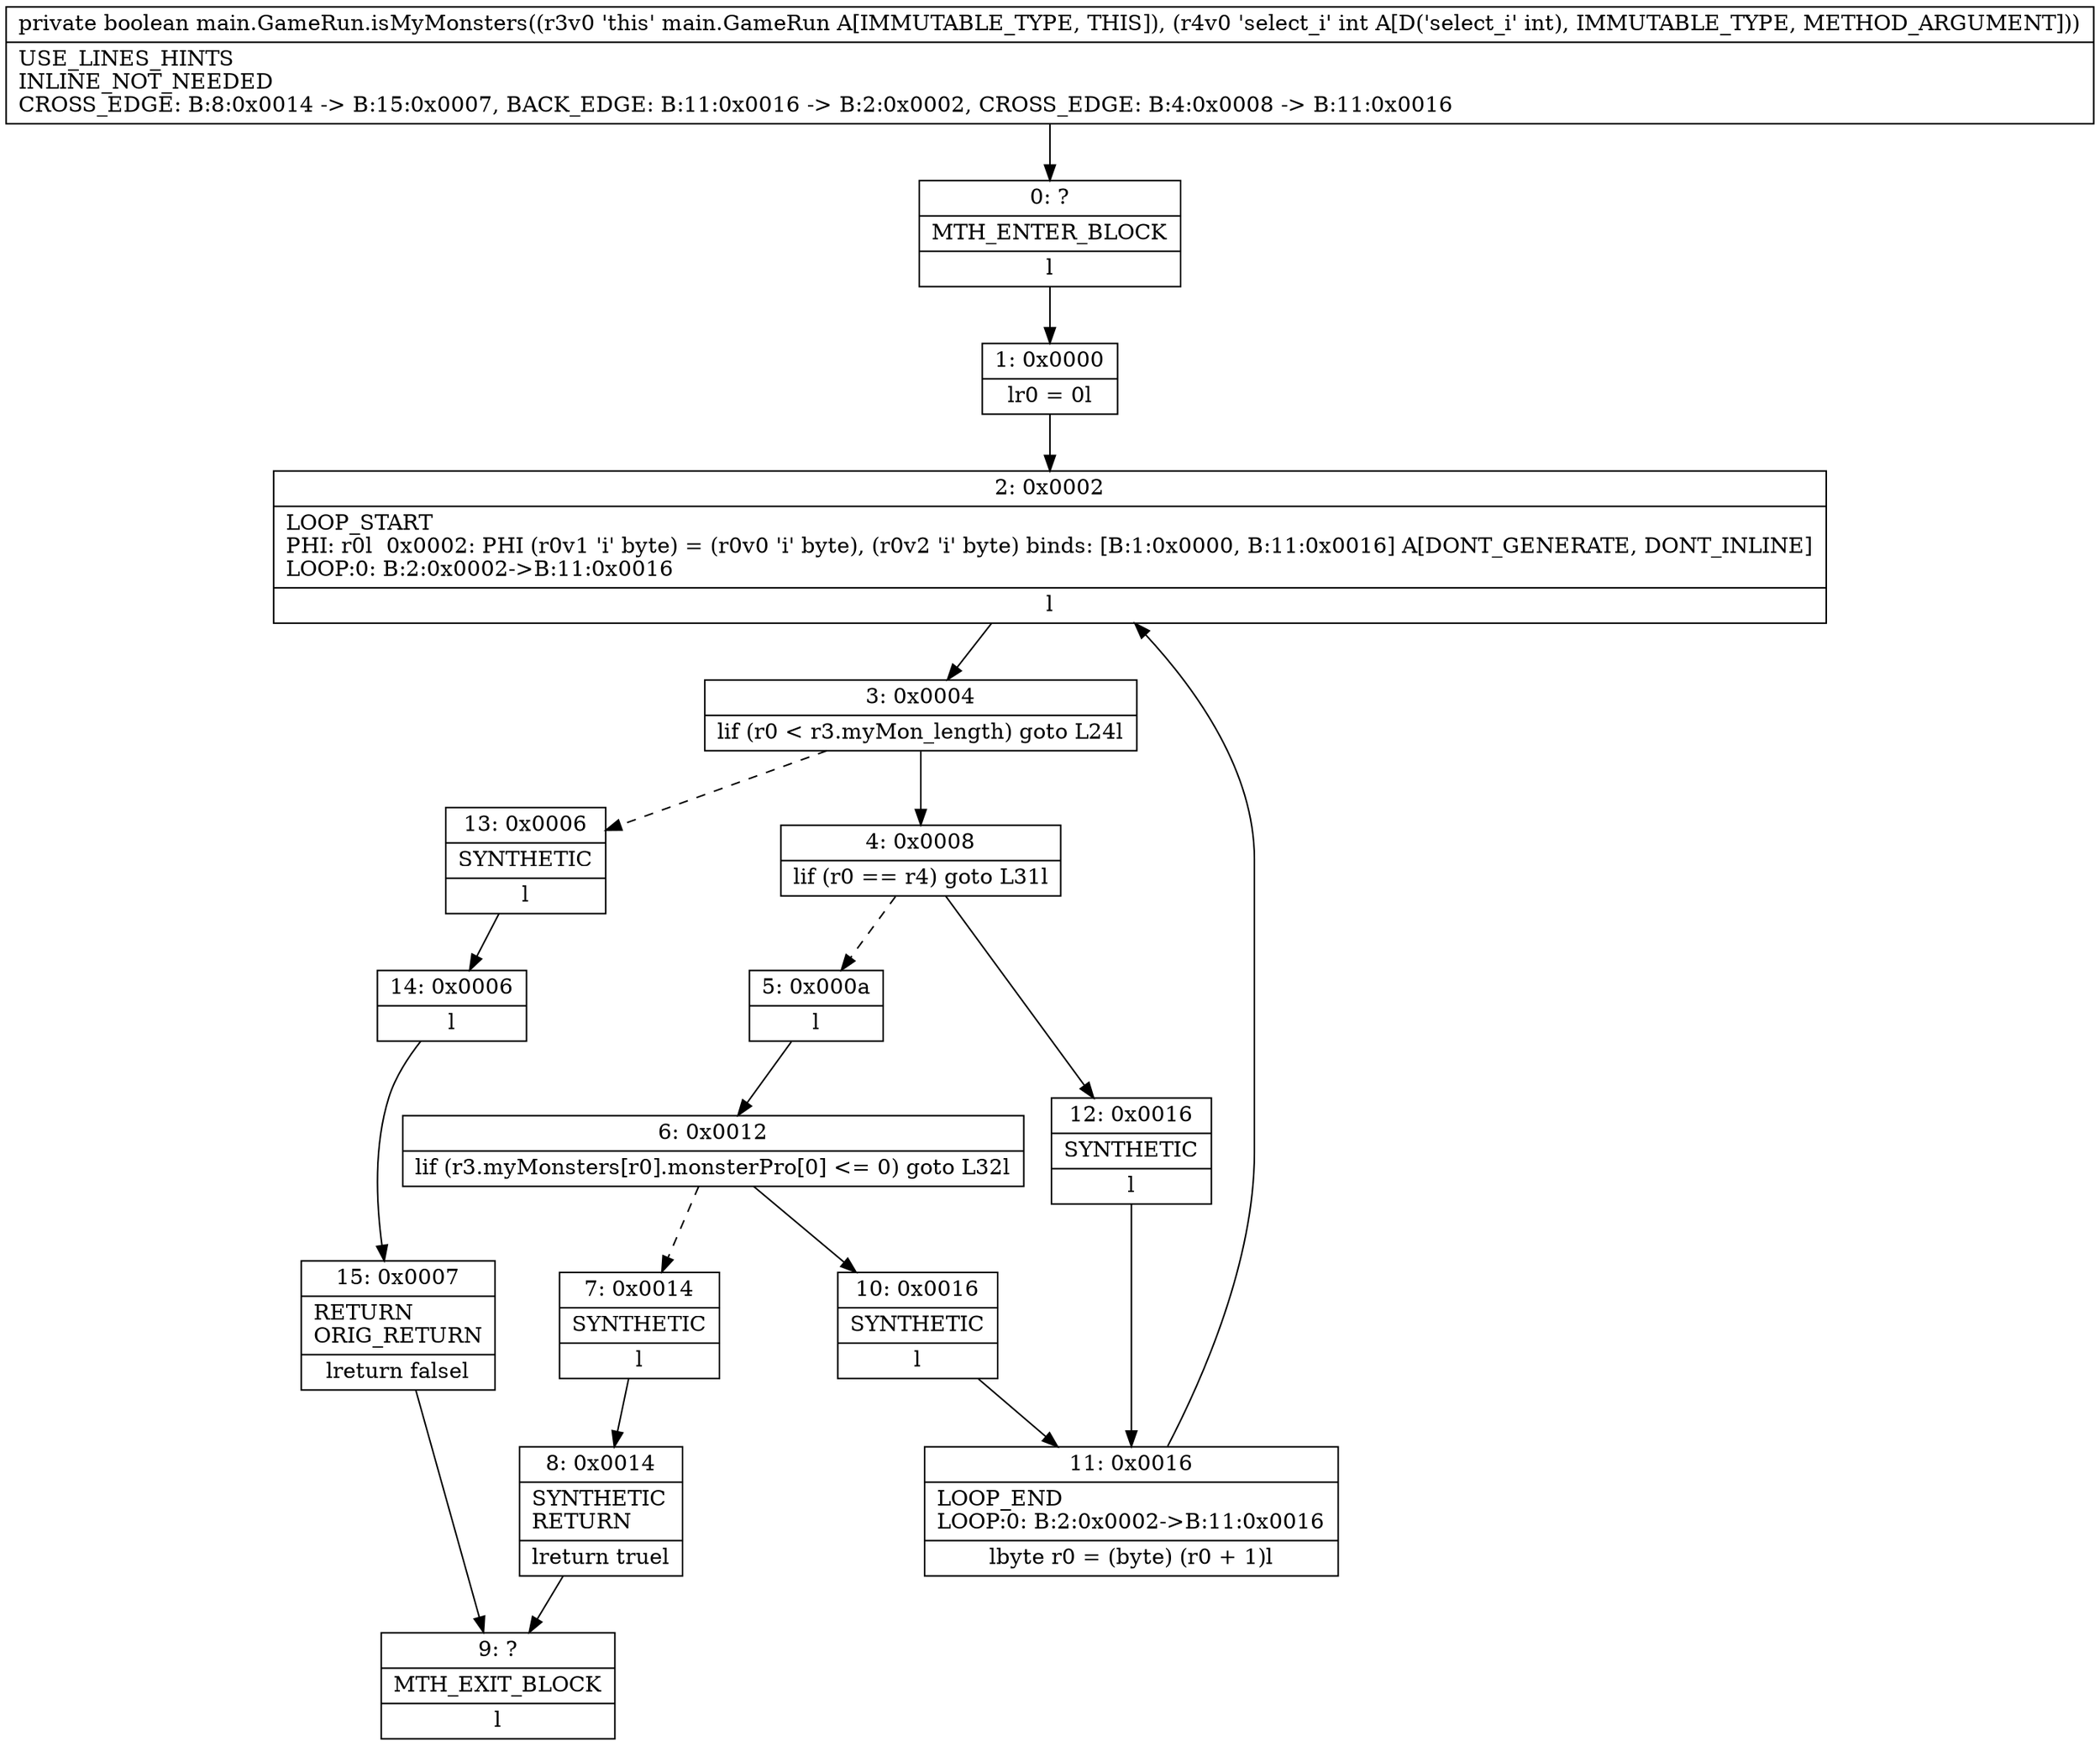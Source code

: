 digraph "CFG formain.GameRun.isMyMonsters(I)Z" {
Node_0 [shape=record,label="{0\:\ ?|MTH_ENTER_BLOCK\l|l}"];
Node_1 [shape=record,label="{1\:\ 0x0000|lr0 = 0l}"];
Node_2 [shape=record,label="{2\:\ 0x0002|LOOP_START\lPHI: r0l  0x0002: PHI (r0v1 'i' byte) = (r0v0 'i' byte), (r0v2 'i' byte) binds: [B:1:0x0000, B:11:0x0016] A[DONT_GENERATE, DONT_INLINE]\lLOOP:0: B:2:0x0002\-\>B:11:0x0016\l|l}"];
Node_3 [shape=record,label="{3\:\ 0x0004|lif (r0 \< r3.myMon_length) goto L24l}"];
Node_4 [shape=record,label="{4\:\ 0x0008|lif (r0 == r4) goto L31l}"];
Node_5 [shape=record,label="{5\:\ 0x000a|l}"];
Node_6 [shape=record,label="{6\:\ 0x0012|lif (r3.myMonsters[r0].monsterPro[0] \<= 0) goto L32l}"];
Node_7 [shape=record,label="{7\:\ 0x0014|SYNTHETIC\l|l}"];
Node_8 [shape=record,label="{8\:\ 0x0014|SYNTHETIC\lRETURN\l|lreturn truel}"];
Node_9 [shape=record,label="{9\:\ ?|MTH_EXIT_BLOCK\l|l}"];
Node_10 [shape=record,label="{10\:\ 0x0016|SYNTHETIC\l|l}"];
Node_11 [shape=record,label="{11\:\ 0x0016|LOOP_END\lLOOP:0: B:2:0x0002\-\>B:11:0x0016\l|lbyte r0 = (byte) (r0 + 1)l}"];
Node_12 [shape=record,label="{12\:\ 0x0016|SYNTHETIC\l|l}"];
Node_13 [shape=record,label="{13\:\ 0x0006|SYNTHETIC\l|l}"];
Node_14 [shape=record,label="{14\:\ 0x0006|l}"];
Node_15 [shape=record,label="{15\:\ 0x0007|RETURN\lORIG_RETURN\l|lreturn falsel}"];
MethodNode[shape=record,label="{private boolean main.GameRun.isMyMonsters((r3v0 'this' main.GameRun A[IMMUTABLE_TYPE, THIS]), (r4v0 'select_i' int A[D('select_i' int), IMMUTABLE_TYPE, METHOD_ARGUMENT]))  | USE_LINES_HINTS\lINLINE_NOT_NEEDED\lCROSS_EDGE: B:8:0x0014 \-\> B:15:0x0007, BACK_EDGE: B:11:0x0016 \-\> B:2:0x0002, CROSS_EDGE: B:4:0x0008 \-\> B:11:0x0016\l}"];
MethodNode -> Node_0;
Node_0 -> Node_1;
Node_1 -> Node_2;
Node_2 -> Node_3;
Node_3 -> Node_4;
Node_3 -> Node_13[style=dashed];
Node_4 -> Node_5[style=dashed];
Node_4 -> Node_12;
Node_5 -> Node_6;
Node_6 -> Node_7[style=dashed];
Node_6 -> Node_10;
Node_7 -> Node_8;
Node_8 -> Node_9;
Node_10 -> Node_11;
Node_11 -> Node_2;
Node_12 -> Node_11;
Node_13 -> Node_14;
Node_14 -> Node_15;
Node_15 -> Node_9;
}

